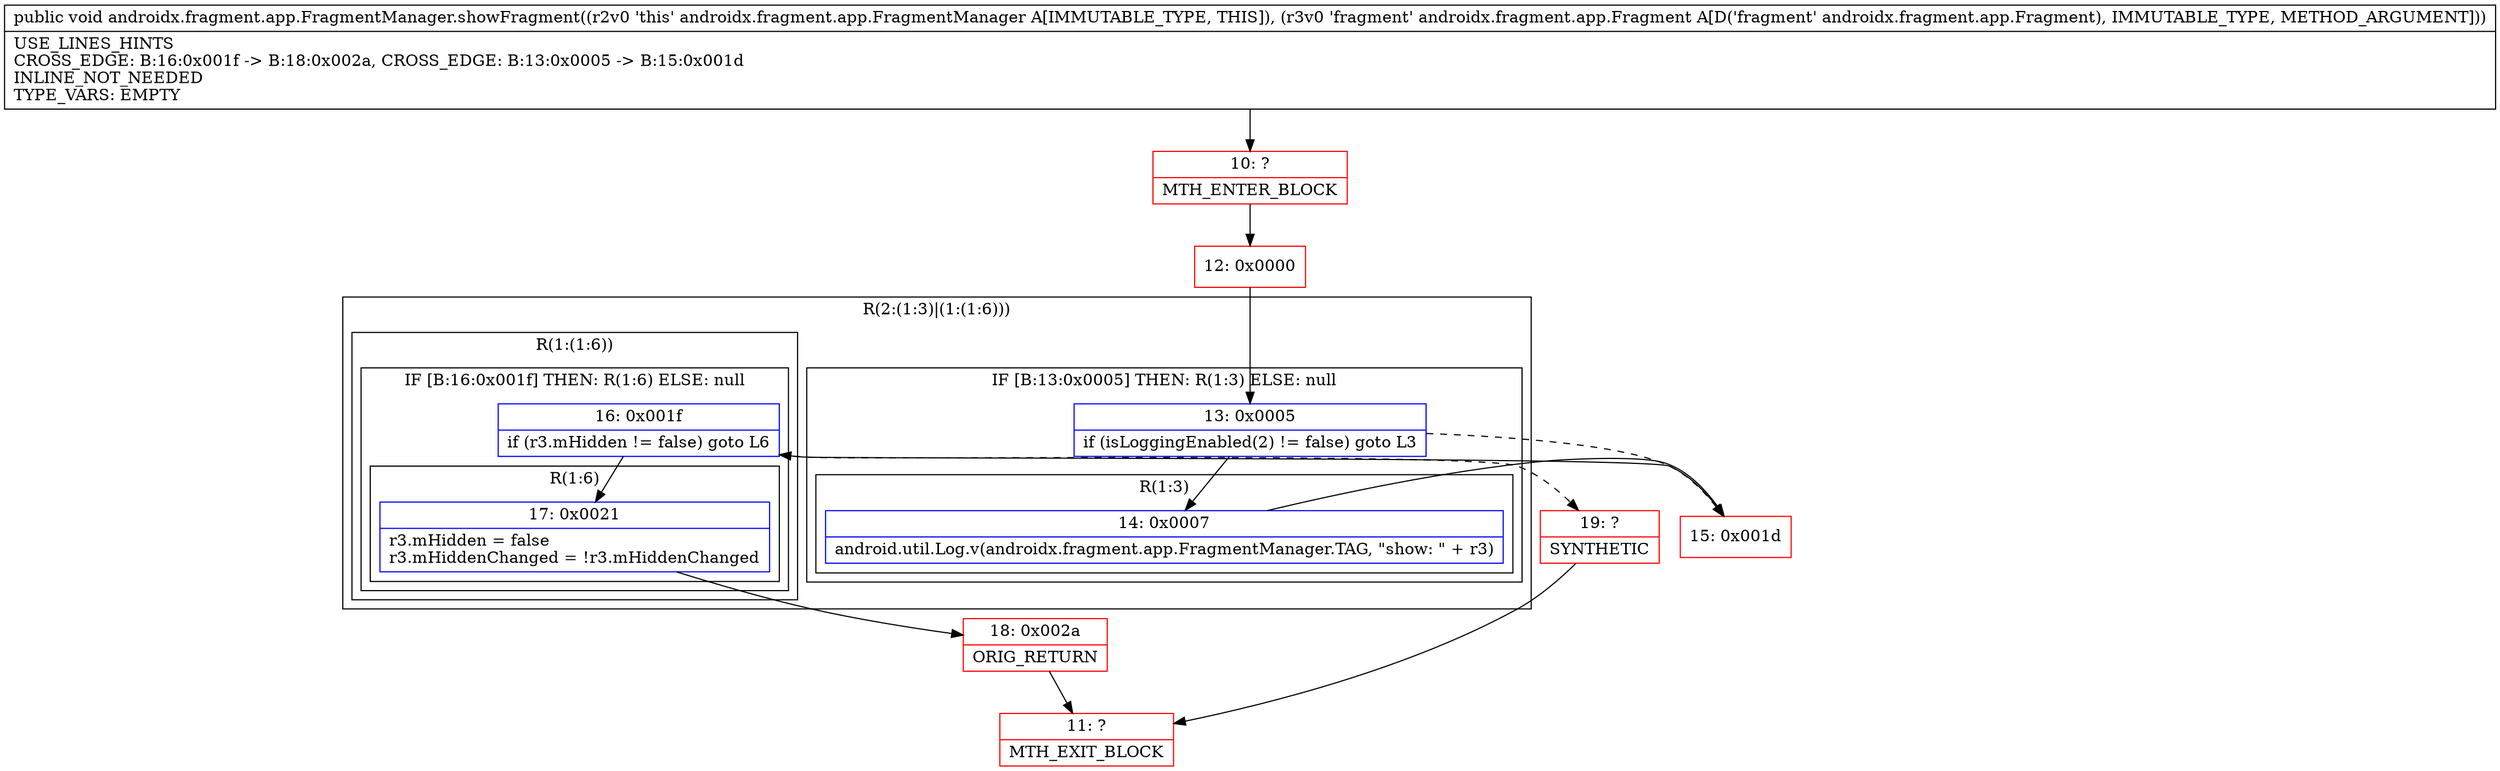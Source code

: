 digraph "CFG forandroidx.fragment.app.FragmentManager.showFragment(Landroidx\/fragment\/app\/Fragment;)V" {
subgraph cluster_Region_747852913 {
label = "R(2:(1:3)|(1:(1:6)))";
node [shape=record,color=blue];
subgraph cluster_IfRegion_1222590993 {
label = "IF [B:13:0x0005] THEN: R(1:3) ELSE: null";
node [shape=record,color=blue];
Node_13 [shape=record,label="{13\:\ 0x0005|if (isLoggingEnabled(2) != false) goto L3\l}"];
subgraph cluster_Region_1589559221 {
label = "R(1:3)";
node [shape=record,color=blue];
Node_14 [shape=record,label="{14\:\ 0x0007|android.util.Log.v(androidx.fragment.app.FragmentManager.TAG, \"show: \" + r3)\l}"];
}
}
subgraph cluster_Region_1390869991 {
label = "R(1:(1:6))";
node [shape=record,color=blue];
subgraph cluster_IfRegion_1692404502 {
label = "IF [B:16:0x001f] THEN: R(1:6) ELSE: null";
node [shape=record,color=blue];
Node_16 [shape=record,label="{16\:\ 0x001f|if (r3.mHidden != false) goto L6\l}"];
subgraph cluster_Region_1453134417 {
label = "R(1:6)";
node [shape=record,color=blue];
Node_17 [shape=record,label="{17\:\ 0x0021|r3.mHidden = false\lr3.mHiddenChanged = !r3.mHiddenChanged\l}"];
}
}
}
}
Node_10 [shape=record,color=red,label="{10\:\ ?|MTH_ENTER_BLOCK\l}"];
Node_12 [shape=record,color=red,label="{12\:\ 0x0000}"];
Node_15 [shape=record,color=red,label="{15\:\ 0x001d}"];
Node_18 [shape=record,color=red,label="{18\:\ 0x002a|ORIG_RETURN\l}"];
Node_11 [shape=record,color=red,label="{11\:\ ?|MTH_EXIT_BLOCK\l}"];
Node_19 [shape=record,color=red,label="{19\:\ ?|SYNTHETIC\l}"];
MethodNode[shape=record,label="{public void androidx.fragment.app.FragmentManager.showFragment((r2v0 'this' androidx.fragment.app.FragmentManager A[IMMUTABLE_TYPE, THIS]), (r3v0 'fragment' androidx.fragment.app.Fragment A[D('fragment' androidx.fragment.app.Fragment), IMMUTABLE_TYPE, METHOD_ARGUMENT]))  | USE_LINES_HINTS\lCROSS_EDGE: B:16:0x001f \-\> B:18:0x002a, CROSS_EDGE: B:13:0x0005 \-\> B:15:0x001d\lINLINE_NOT_NEEDED\lTYPE_VARS: EMPTY\l}"];
MethodNode -> Node_10;Node_13 -> Node_14;
Node_13 -> Node_15[style=dashed];
Node_14 -> Node_15;
Node_16 -> Node_17;
Node_16 -> Node_19[style=dashed];
Node_17 -> Node_18;
Node_10 -> Node_12;
Node_12 -> Node_13;
Node_15 -> Node_16;
Node_18 -> Node_11;
Node_19 -> Node_11;
}


